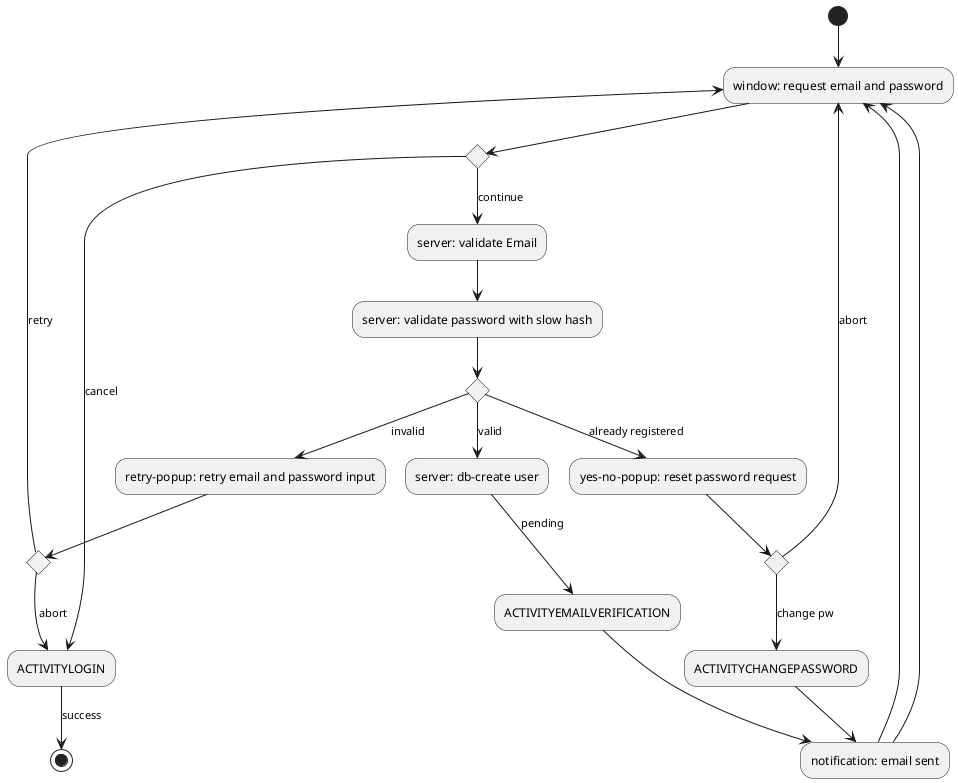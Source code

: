 @startuml
(*)  --> "window: request email and password"
if "" then
    --> [cancel] "ACTIVITYLOGIN"
    --> [success] (*)
else
    --> [continue] "server: validate Email"
    --> "server: validate password with slow hash"
    if "" then
        --> [valid] "server: db-create user"
        --> [pending] "ACTIVITYEMAILVERIFICATION"
        --> "notification: email sent"
        --> "window: request email and password"
    else
        --> [invalid] "retry-popup: retry email and password input"
        if "" then
            --> [abort] "ACTIVITYLOGIN"
        else
            --> [retry] "window: request email and password"
        Endif
    else
        --> [already registered] "yes-no-popup: reset password request"
        if "" then
            --> [change pw] "ACTIVITYCHANGEPASSWORD"
            --> "notification: email sent"
            --> "window: request email and password"
        else
            --> [abort] "window: request email and password"
        Endif
    Endif
Endif
@enduml